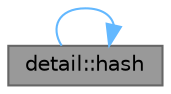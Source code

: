 digraph "detail::hash"
{
 // LATEX_PDF_SIZE
  bgcolor="transparent";
  edge [fontname=Helvetica,fontsize=10,labelfontname=Helvetica,labelfontsize=10];
  node [fontname=Helvetica,fontsize=10,shape=box,height=0.2,width=0.4];
  rankdir="LR";
  Node1 [id="Node000001",label="detail::hash",height=0.2,width=0.4,color="gray40", fillcolor="grey60", style="filled", fontcolor="black",tooltip="hash a JSON value"];
  Node1 -> Node1 [id="edge1_Node000001_Node000001",color="steelblue1",style="solid",tooltip=" "];
}

